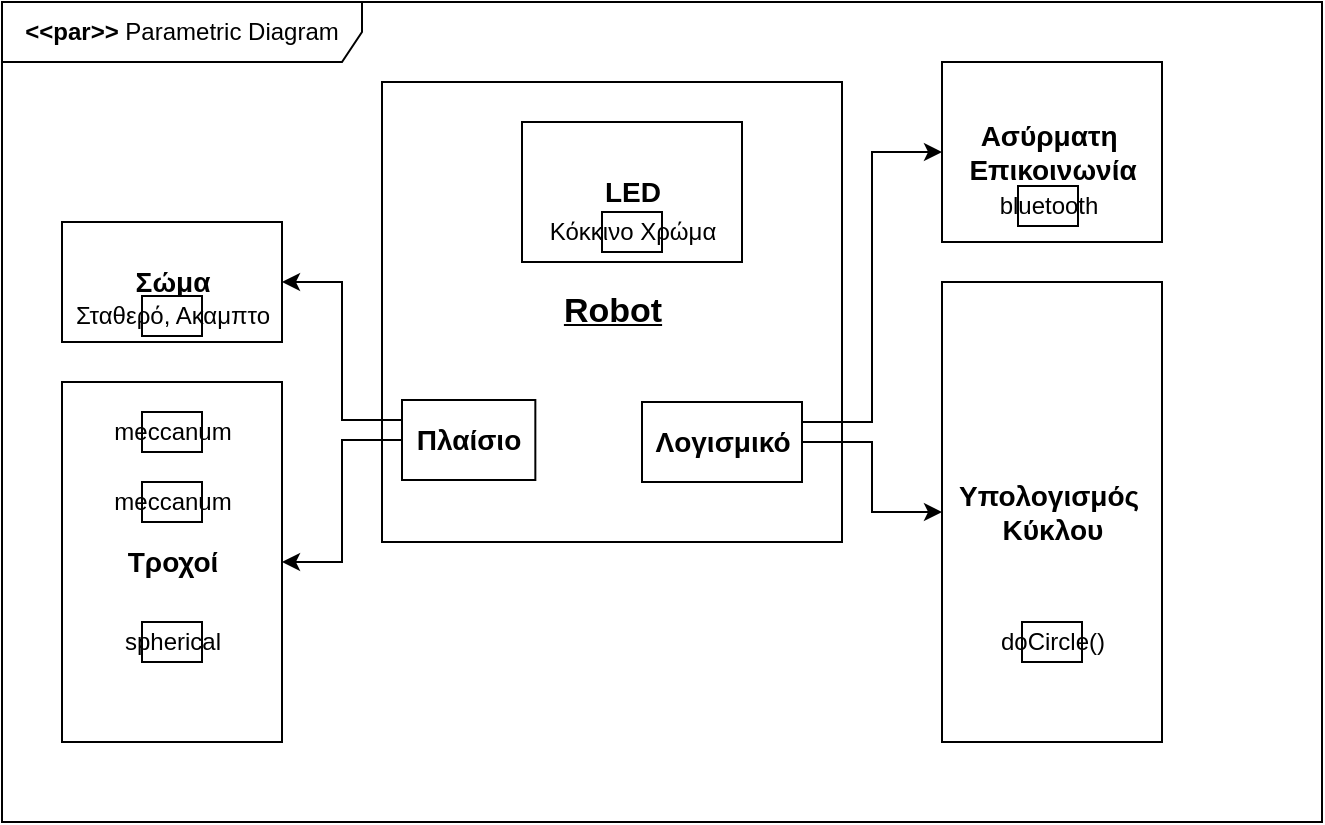 <mxfile version="14.1.8" type="device"><diagram id="qNAgYrUH-DRkGcNb94Cv" name="Page-1"><mxGraphModel dx="1024" dy="592" grid="1" gridSize="10" guides="1" tooltips="1" connect="1" arrows="1" fold="1" page="1" pageScale="1" pageWidth="850" pageHeight="1100" math="0" shadow="0"><root><mxCell id="0"/><mxCell id="1" parent="0"/><mxCell id="SwyUDGWXVR8oP4T4mC1G-1" value="&lt;b&gt;&lt;u&gt;&lt;font style=&quot;font-size: 17px&quot;&gt;Robot&lt;/font&gt;&lt;/u&gt;&lt;/b&gt;" style="html=1;" parent="1" vertex="1"><mxGeometry x="310" y="410" width="230" height="230" as="geometry"/></mxCell><mxCell id="SwyUDGWXVR8oP4T4mC1G-18" style="edgeStyle=orthogonalEdgeStyle;rounded=0;orthogonalLoop=1;jettySize=auto;html=1;exitX=0;exitY=0.5;exitDx=0;exitDy=0;entryX=1;entryY=0.5;entryDx=0;entryDy=0;" parent="1" source="SwyUDGWXVR8oP4T4mC1G-2" target="SwyUDGWXVR8oP4T4mC1G-5" edge="1"><mxGeometry relative="1" as="geometry"/></mxCell><mxCell id="SwyUDGWXVR8oP4T4mC1G-19" style="edgeStyle=orthogonalEdgeStyle;rounded=0;orthogonalLoop=1;jettySize=auto;html=1;exitX=0;exitY=0.25;exitDx=0;exitDy=0;entryX=1;entryY=0.5;entryDx=0;entryDy=0;" parent="1" source="SwyUDGWXVR8oP4T4mC1G-2" target="SwyUDGWXVR8oP4T4mC1G-4" edge="1"><mxGeometry relative="1" as="geometry"/></mxCell><mxCell id="SwyUDGWXVR8oP4T4mC1G-2" value="&lt;b&gt;&lt;font style=&quot;font-size: 14px&quot;&gt;Πλαίσιο&lt;/font&gt;&lt;/b&gt;" style="html=1;" parent="1" vertex="1"><mxGeometry x="320" y="569" width="66.67" height="40" as="geometry"/></mxCell><mxCell id="SwyUDGWXVR8oP4T4mC1G-16" style="edgeStyle=orthogonalEdgeStyle;rounded=0;orthogonalLoop=1;jettySize=auto;html=1;exitX=1;exitY=0.5;exitDx=0;exitDy=0;entryX=0;entryY=0.5;entryDx=0;entryDy=0;" parent="1" source="SwyUDGWXVR8oP4T4mC1G-3" target="SwyUDGWXVR8oP4T4mC1G-7" edge="1"><mxGeometry relative="1" as="geometry"/></mxCell><mxCell id="SwyUDGWXVR8oP4T4mC1G-17" style="edgeStyle=orthogonalEdgeStyle;rounded=0;orthogonalLoop=1;jettySize=auto;html=1;exitX=1;exitY=0.25;exitDx=0;exitDy=0;entryX=0;entryY=0.5;entryDx=0;entryDy=0;" parent="1" source="SwyUDGWXVR8oP4T4mC1G-3" target="SwyUDGWXVR8oP4T4mC1G-6" edge="1"><mxGeometry relative="1" as="geometry"/></mxCell><mxCell id="SwyUDGWXVR8oP4T4mC1G-3" value="&lt;b&gt;&lt;font style=&quot;font-size: 14px&quot;&gt;Λογισμικό&lt;/font&gt;&lt;/b&gt;" style="html=1;" parent="1" vertex="1"><mxGeometry x="440" y="570" width="80" height="40" as="geometry"/></mxCell><mxCell id="SwyUDGWXVR8oP4T4mC1G-4" value="&lt;b&gt;&lt;font style=&quot;font-size: 14px&quot;&gt;Σώμα&lt;/font&gt;&lt;/b&gt;" style="html=1;" parent="1" vertex="1"><mxGeometry x="150" y="480" width="110" height="60" as="geometry"/></mxCell><mxCell id="SwyUDGWXVR8oP4T4mC1G-5" value="&lt;b&gt;&lt;font style=&quot;font-size: 14px&quot;&gt;Τροχοί&lt;/font&gt;&lt;/b&gt;" style="html=1;" parent="1" vertex="1"><mxGeometry x="150" y="560" width="110" height="180" as="geometry"/></mxCell><mxCell id="SwyUDGWXVR8oP4T4mC1G-6" value="&lt;b style=&quot;font-size: 14px&quot;&gt;Ασύρματη&amp;nbsp;&lt;br&gt;Επικοινωνία&lt;/b&gt;" style="html=1;" parent="1" vertex="1"><mxGeometry x="590" y="400" width="110" height="90" as="geometry"/></mxCell><mxCell id="SwyUDGWXVR8oP4T4mC1G-7" value="&lt;b style=&quot;font-size: 14px&quot;&gt;Υπολογισμός&amp;nbsp;&lt;br&gt;Κύκλου&lt;/b&gt;" style="html=1;" parent="1" vertex="1"><mxGeometry x="590" y="510" width="110" height="230" as="geometry"/></mxCell><mxCell id="SwyUDGWXVR8oP4T4mC1G-8" value="&lt;font style=&quot;font-size: 14px&quot;&gt;&lt;b&gt;LED&lt;/b&gt;&lt;/font&gt;" style="html=1;" parent="1" vertex="1"><mxGeometry x="380" y="430" width="110" height="70" as="geometry"/></mxCell><mxCell id="SwyUDGWXVR8oP4T4mC1G-9" value="Κόκκινο Χρώμα" style="html=1;" parent="1" vertex="1"><mxGeometry x="420" y="475" width="30" height="20" as="geometry"/></mxCell><mxCell id="SwyUDGWXVR8oP4T4mC1G-10" value="Σταθερό, Ακαμπτο" style="html=1;" parent="1" vertex="1"><mxGeometry x="190" y="517" width="30" height="20" as="geometry"/></mxCell><mxCell id="SwyUDGWXVR8oP4T4mC1G-11" value="meccanum" style="html=1;" parent="1" vertex="1"><mxGeometry x="190" y="575" width="30" height="20" as="geometry"/></mxCell><mxCell id="SwyUDGWXVR8oP4T4mC1G-12" value="meccanum" style="html=1;" parent="1" vertex="1"><mxGeometry x="190" y="610" width="30" height="20" as="geometry"/></mxCell><mxCell id="SwyUDGWXVR8oP4T4mC1G-13" value="spherical" style="html=1;" parent="1" vertex="1"><mxGeometry x="190" y="680" width="30" height="20" as="geometry"/></mxCell><mxCell id="SwyUDGWXVR8oP4T4mC1G-14" value="doCircle()" style="html=1;" parent="1" vertex="1"><mxGeometry x="630" y="680" width="30" height="20" as="geometry"/></mxCell><mxCell id="SwyUDGWXVR8oP4T4mC1G-15" value="bluetooth" style="html=1;" parent="1" vertex="1"><mxGeometry x="628" y="462" width="30" height="20" as="geometry"/></mxCell><mxCell id="yZNIz0A_-OfcNc9bpvg2-1" value="&lt;b&gt;&amp;lt;&amp;lt;par&amp;gt;&amp;gt;&lt;/b&gt; Parametric Diagram" style="shape=umlFrame;whiteSpace=wrap;html=1;width=180;height=30;" vertex="1" parent="1"><mxGeometry x="120" y="370" width="660" height="410" as="geometry"/></mxCell></root></mxGraphModel></diagram></mxfile>